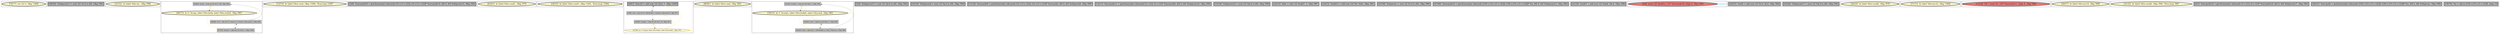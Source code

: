 
digraph G {





subgraph cluster27 {


node162 [penwidth=3.0,fontsize=20,fillcolor=lemonchiffon,label="[76/77]  ret i32 0, !dbg !1009",shape=ellipse,style=filled ]



}

subgraph cluster28 {


node163 [penwidth=3.0,fontsize=20,fillcolor=grey,label="[49/50]  %idxprom13 = sext i32 %i.0 to i64, !dbg !992",shape=rectangle,style=filled ]



}

subgraph cluster26 {


node161 [penwidth=3.0,fontsize=20,fillcolor=lemonchiffon,label="[51/52]  br label %for.inc, !dbg !994",shape=ellipse,style=filled ]



}

subgraph cluster29 {


node167 [fillcolor=grey,label="[65/66]  %cmp = icmp slt i32 %i.0, 100, !dbg !964",shape=rectangle,style=filled ]
node166 [penwidth=3.0,fontsize=20,fillcolor=lemonchiffon,label="[64/75]  br i1 %cmp, label %for.body, label %for.end24, !dbg !965",shape=ellipse,style=filled ]
node164 [fillcolor=grey,label="[67/70]  %inc23 = add nsw i32 %i.0, 1, !dbg !1005",shape=rectangle,style=filled ]
node165 [fillcolor=grey,label="[68/69]  %i.0 = phi i32 [ 0, %entry ], [ %inc23, %for.inc22 ], !dbg !962",shape=rectangle,style=filled ]

node166->node166 [style=solid,color=gold,label="C",penwidth=1.0,fontcolor=gold ]
node165->node164 [style=solid,color=black,label="",penwidth=0.5,fontcolor=black ]
node166->node167 [style=solid,color=gold,label="C",penwidth=1.0,fontcolor=gold ]
node167->node166 [style=solid,color=black,label="",penwidth=0.5,fontcolor=black ]
node165->node167 [style=solid,color=black,label="",penwidth=0.5,fontcolor=black ]
node166->node165 [style=solid,color=gold,label="C",penwidth=1.0,fontcolor=gold ]
node164->node165 [style=solid,color=black,label="",penwidth=0.5,fontcolor=black ]
node166->node164 [style=solid,color=gold,label="C",penwidth=1.0,fontcolor=gold ]


}

subgraph cluster25 {


node160 [penwidth=3.0,fontsize=20,fillcolor=lemonchiffon,label="[73/74]  br label %for.cond, !dbg !1006, !llvm.loop !1007",shape=ellipse,style=filled ]



}

subgraph cluster24 {


node159 [penwidth=3.0,fontsize=20,fillcolor=grey,label="[3/8]  %arrayidx16 = getelementptr inbounds [10 x [5 x i32]], [10 x [5 x i32]]* %arrayidx14, i64 0, i64 %idxprom15, !dbg !992",shape=rectangle,style=filled ]



}

subgraph cluster22 {


node157 [penwidth=3.0,fontsize=20,fillcolor=lemonchiffon,label="[62/63]  br label %for.cond1, !dbg !970",shape=ellipse,style=filled ]



}

subgraph cluster20 {


node155 [penwidth=3.0,fontsize=20,fillcolor=lemonchiffon,label="[54/55]  br label %for.cond1, !dbg !1001, !llvm.loop !1002",shape=ellipse,style=filled ]



}

subgraph cluster18 {


node152 [penwidth=3.0,fontsize=20,fillcolor=grey,label="[0/61]  %inc20 = add nsw i32 %j.0, 1, !dbg !1000",shape=rectangle,style=filled ]
node153 [fillcolor=grey,label="[1/60]  %j.0 = phi i32 [ 0, %for.body ], [ %inc20, %for.inc19 ], !dbg !971",shape=rectangle,style=filled ]
node150 [fillcolor=lemonchiffon,label="[27/58]  br i1 %cmp2, label %for.body3, label %for.end21, !dbg !974",shape=ellipse,style=filled ]
node151 [fillcolor=grey,label="[26/59]  %cmp2 = icmp slt i32 %j.0, 10, !dbg !973",shape=rectangle,style=filled ]

node152->node153 [style=solid,color=black,label="",penwidth=0.5,fontcolor=black ]
node151->node150 [style=solid,color=black,label="",penwidth=0.5,fontcolor=black ]
node153->node151 [style=solid,color=black,label="",penwidth=0.5,fontcolor=black ]
node150->node153 [style=solid,color=gold,label="C",penwidth=1.0,fontcolor=gold ]
node153->node152 [style=solid,color=black,label="",penwidth=0.5,fontcolor=black ]
node150->node150 [style=solid,color=gold,label="C",penwidth=1.0,fontcolor=gold ]
node150->node151 [style=solid,color=gold,label="C",penwidth=1.0,fontcolor=gold ]
node150->node152 [style=solid,color=gold,label="C",penwidth=1.0,fontcolor=gold ]


}

subgraph cluster16 {


node145 [penwidth=3.0,fontsize=20,fillcolor=lemonchiffon,label="[80/81]  br label %for.cond, !dbg !961",shape=ellipse,style=filled ]



}

subgraph cluster17 {


node149 [fillcolor=grey,label="[41/42]  %cmp5 = icmp slt i32 %k.0, 5, !dbg !982",shape=rectangle,style=filled ]
node148 [penwidth=3.0,fontsize=20,fillcolor=lemonchiffon,label="[30/53]  br i1 %cmp5, label %for.body6, label %for.end, !dbg !983",shape=ellipse,style=filled ]
node146 [fillcolor=grey,label="[40/45]  %k.0 = phi i32 [ 1, %for.body3 ], [ %inc, %for.inc ], !dbg !980",shape=rectangle,style=filled ]
node147 [fillcolor=grey,label="[39/46]  %inc = add nsw i32 %k.0, 1, !dbg !995",shape=rectangle,style=filled ]

node148->node146 [style=solid,color=gold,label="C",penwidth=1.0,fontcolor=gold ]
node148->node149 [style=solid,color=gold,label="C",penwidth=1.0,fontcolor=gold ]
node148->node148 [style=solid,color=gold,label="C",penwidth=1.0,fontcolor=gold ]
node149->node148 [style=solid,color=black,label="",penwidth=0.5,fontcolor=black ]
node146->node147 [style=solid,color=black,label="",penwidth=0.5,fontcolor=black ]
node146->node149 [style=solid,color=black,label="",penwidth=0.5,fontcolor=black ]
node147->node146 [style=solid,color=black,label="",penwidth=0.5,fontcolor=black ]
node148->node147 [style=solid,color=gold,label="C",penwidth=1.0,fontcolor=gold ]


}

subgraph cluster4 {


node133 [penwidth=3.0,fontsize=20,fillcolor=grey,label="[2/9]  %idxprom15 = sext i32 %j.0 to i64, !dbg !992",shape=rectangle,style=filled ]



}

subgraph cluster3 {


node132 [penwidth=3.0,fontsize=20,fillcolor=grey,label="[10/19]  %idxprom8 = sext i32 %j.0 to i64, !dbg !990",shape=rectangle,style=filled ]



}

subgraph cluster2 {


node131 [penwidth=3.0,fontsize=20,fillcolor=grey,label="[11/18]  %arrayidx9 = getelementptr inbounds [10 x [5 x i32]], [10 x [5 x i32]]* %arrayidx, i64 0, i64 %idxprom8, !dbg !990",shape=rectangle,style=filled ]



}

subgraph cluster1 {


node130 [penwidth=3.0,fontsize=20,fillcolor=grey,label="[12/17]  %arrayidx11 = getelementptr inbounds [5 x i32], [5 x i32]* %arrayidx9, i64 0, i64 %idxprom10, !dbg !990",shape=rectangle,style=filled ]



}

subgraph cluster12 {


node141 [penwidth=3.0,fontsize=20,fillcolor=grey,label="[33/34]  %idxprom10 = sext i32 %k.0 to i64, !dbg !990",shape=rectangle,style=filled ]



}

subgraph cluster5 {


node134 [penwidth=3.0,fontsize=20,fillcolor=grey,label="[22/23]  %div = sdiv i32 %add7, 3, !dbg !987",shape=rectangle,style=filled ]



}

subgraph cluster0 {


node129 [penwidth=3.0,fontsize=20,fillcolor=grey,label="[14/15]  %add12 = add nsw i32 %0, %div, !dbg !991",shape=rectangle,style=filled ]



}

subgraph cluster31 {


node169 [penwidth=3.0,fontsize=20,fillcolor=grey,label="[35/38]  %idxprom = sext i32 %i.0 to i64, !dbg !990",shape=rectangle,style=filled ]



}

subgraph cluster30 {


node168 [penwidth=3.0,fontsize=20,fillcolor=grey,label="[47/48]  %arrayidx14 = getelementptr inbounds [100 x [10 x [5 x i32]]], [100 x [10 x [5 x i32]]]* %a, i64 0, i64 %idxprom13, !dbg !992",shape=rectangle,style=filled ]



}

subgraph cluster6 {


node135 [penwidth=3.0,fontsize=20,fillcolor=grey,label="[21/24]  %add7 = add nsw i32 %add, %k.0, !dbg !986",shape=rectangle,style=filled ]



}

subgraph cluster14 {


node143 [penwidth=3.0,fontsize=20,fillcolor=lightcoral,label="[5/6]  store i32 %add12, i32* %arrayidx18, align 4, !dbg !993",shape=ellipse,style=filled ]

node143->node143 [style=solid,color=dodgerblue,label="O|indep|0",penwidth=1.0,fontcolor=dodgerblue ]


}

subgraph cluster7 {


node136 [penwidth=3.0,fontsize=20,fillcolor=grey,label="[20/25]  %add = add nsw i32 %i.0, %j.0, !dbg !984",shape=rectangle,style=filled ]



}

subgraph cluster23 {


node158 [penwidth=3.0,fontsize=20,fillcolor=grey,label="[43/44]  %idxprom17 = sext i32 %k.0 to i64, !dbg !992",shape=rectangle,style=filled ]



}

subgraph cluster8 {


node137 [penwidth=3.0,fontsize=20,fillcolor=lemonchiffon,label="[28/29]  br label %for.cond4, !dbg !979",shape=ellipse,style=filled ]



}

subgraph cluster21 {


node156 [penwidth=3.0,fontsize=20,fillcolor=lemonchiffon,label="[71/72]  br label %for.inc22, !dbg !1004",shape=ellipse,style=filled ]



}

subgraph cluster9 {


node138 [penwidth=3.0,fontsize=20,fillcolor=lightcoral,label="[13/16]  %0 = load i32, i32* %arrayidx11, align 4, !dbg !990",shape=ellipse,style=filled ]



}

subgraph cluster19 {


node154 [penwidth=3.0,fontsize=20,fillcolor=lemonchiffon,label="[56/57]  br label %for.inc19, !dbg !999",shape=ellipse,style=filled ]



}

subgraph cluster10 {


node139 [penwidth=3.0,fontsize=20,fillcolor=lemonchiffon,label="[31/32]  br label %for.cond4, !dbg !996, !llvm.loop !997",shape=ellipse,style=filled ]



}

subgraph cluster11 {


node140 [penwidth=3.0,fontsize=20,fillcolor=grey,label="[4/7]  %arrayidx18 = getelementptr inbounds [5 x i32], [5 x i32]* %arrayidx16, i64 0, i64 %idxprom17, !dbg !992",shape=rectangle,style=filled ]



}

subgraph cluster13 {


node142 [penwidth=3.0,fontsize=20,fillcolor=grey,label="[36/37]  %arrayidx = getelementptr inbounds [100 x [10 x [5 x i32]]], [100 x [10 x [5 x i32]]]* %a, i64 0, i64 %idxprom, !dbg !990",shape=rectangle,style=filled ]



}

subgraph cluster15 {


node144 [penwidth=3.0,fontsize=20,fillcolor=grey,label="[78/79]  %a = alloca [100 x [10 x [5 x i32]]], align 16",shape=rectangle,style=filled ]



}

}
